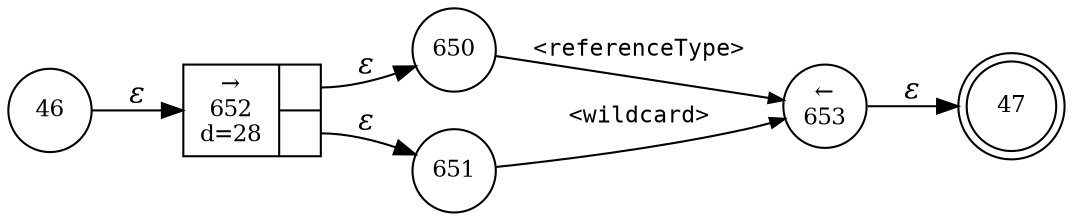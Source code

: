 digraph ATN {
rankdir=LR;
s47[fontsize=11, label="47", shape=doublecircle, fixedsize=true, width=.6];
s650[fontsize=11,label="650", shape=circle, fixedsize=true, width=.55, peripheries=1];
s651[fontsize=11,label="651", shape=circle, fixedsize=true, width=.55, peripheries=1];
s652[fontsize=11,label="{&rarr;\n652\nd=28|{<p0>|<p1>}}", shape=record, fixedsize=false, peripheries=1];
s653[fontsize=11,label="&larr;\n653", shape=circle, fixedsize=true, width=.55, peripheries=1];
s46[fontsize=11,label="46", shape=circle, fixedsize=true, width=.55, peripheries=1];
s46 -> s652 [fontname="Times-Italic", label="&epsilon;"];
s652:p0 -> s650 [fontname="Times-Italic", label="&epsilon;"];
s652:p1 -> s651 [fontname="Times-Italic", label="&epsilon;"];
s650 -> s653 [fontsize=11, fontname="Courier", arrowsize=.7, label = "<referenceType>", arrowhead = normal];
s651 -> s653 [fontsize=11, fontname="Courier", arrowsize=.7, label = "<wildcard>", arrowhead = normal];
s653 -> s47 [fontname="Times-Italic", label="&epsilon;"];
}